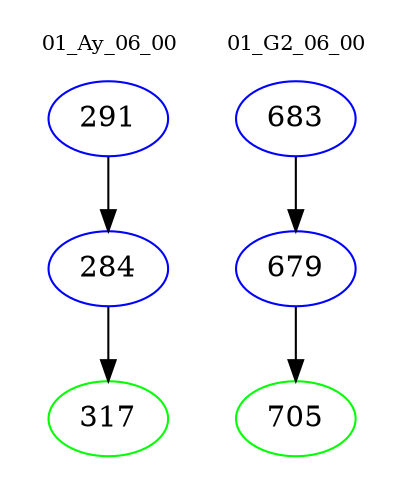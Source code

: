 digraph{
subgraph cluster_0 {
color = white
label = "01_Ay_06_00";
fontsize=10;
T0_291 [label="291", color="blue"]
T0_291 -> T0_284 [color="black"]
T0_284 [label="284", color="blue"]
T0_284 -> T0_317 [color="black"]
T0_317 [label="317", color="green"]
}
subgraph cluster_1 {
color = white
label = "01_G2_06_00";
fontsize=10;
T1_683 [label="683", color="blue"]
T1_683 -> T1_679 [color="black"]
T1_679 [label="679", color="blue"]
T1_679 -> T1_705 [color="black"]
T1_705 [label="705", color="green"]
}
}
